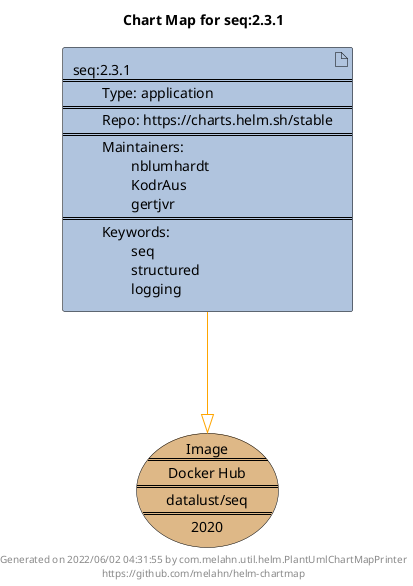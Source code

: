@startuml
skinparam linetype ortho
skinparam backgroundColor white
skinparam usecaseBorderColor black
skinparam usecaseArrowColor LightSlateGray
skinparam artifactBorderColor black
skinparam artifactArrowColor LightSlateGray

title Chart Map for seq:2.3.1

'There is one referenced Helm Chart
artifact "seq:2.3.1\n====\n\tType: application\n====\n\tRepo: https://charts.helm.sh/stable\n====\n\tMaintainers: \n\t\tnblumhardt\n\t\tKodrAus\n\t\tgertjvr\n====\n\tKeywords: \n\t\tseq\n\t\tstructured\n\t\tlogging" as seq_2_3_1 #LightSteelBlue

'There is one referenced Docker Image
usecase "Image\n====\nDocker Hub\n====\ndatalust/seq\n====\n2020" as datalust_seq_2020 #BurlyWood

'Chart Dependencies
seq_2_3_1--[#orange]-|>datalust_seq_2020

center footer Generated on 2022/06/02 04:31:55 by com.melahn.util.helm.PlantUmlChartMapPrinter\nhttps://github.com/melahn/helm-chartmap
@enduml
